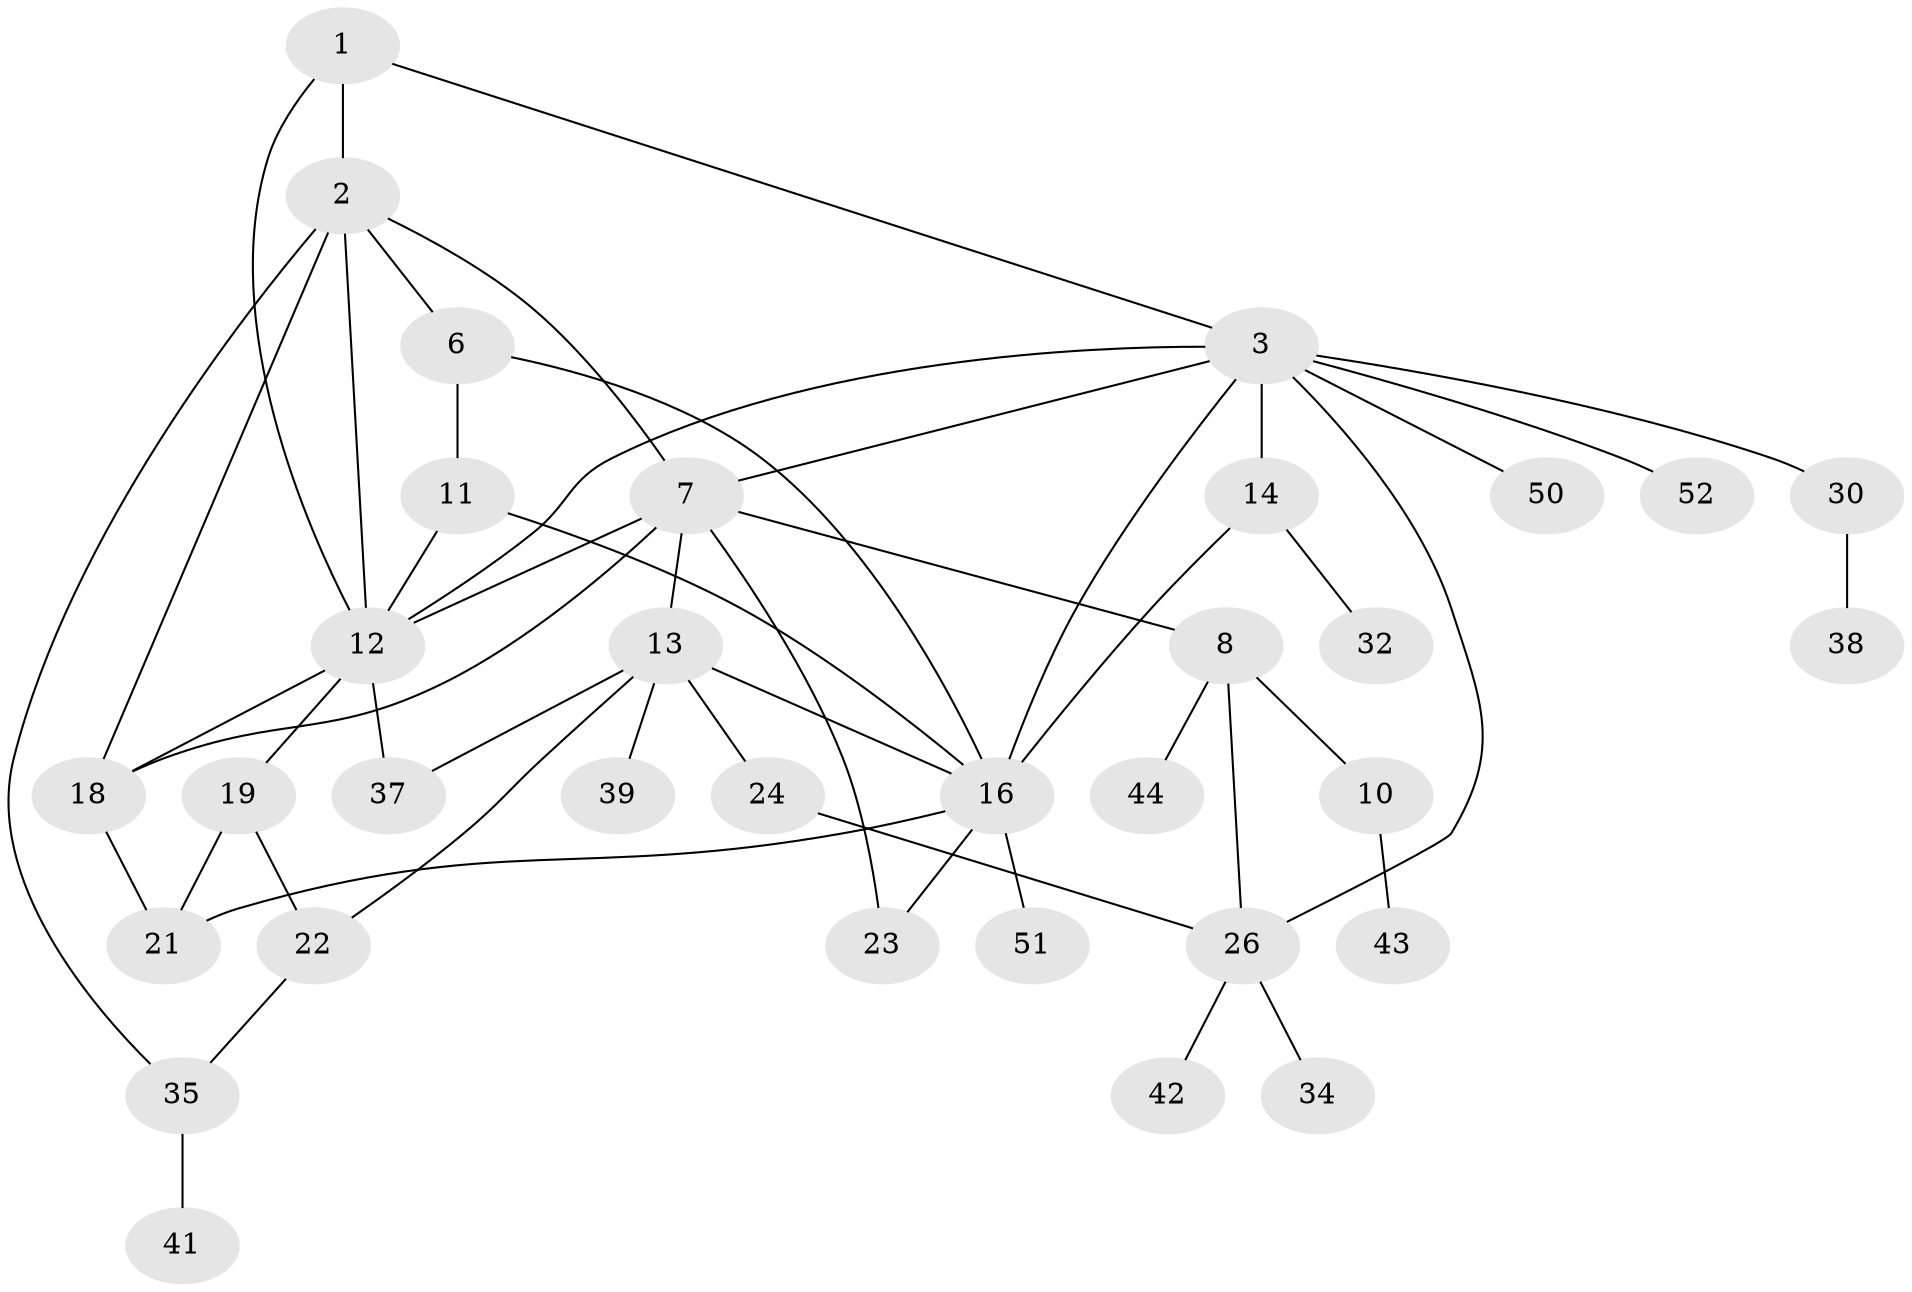 // original degree distribution, {4: 0.10909090909090909, 5: 0.05454545454545454, 7: 0.05454545454545454, 3: 0.2, 2: 0.2909090909090909, 1: 0.2727272727272727, 8: 0.01818181818181818}
// Generated by graph-tools (version 1.1) at 2025/17/03/04/25 18:17:05]
// undirected, 33 vertices, 51 edges
graph export_dot {
graph [start="1"]
  node [color=gray90,style=filled];
  1 [super="+15"];
  2 [super="+5"];
  3 [super="+9+4+20"];
  6 [super="+36"];
  7 [super="+27+40"];
  8;
  10;
  11 [super="+46"];
  12 [super="+53+49+17"];
  13 [super="+33"];
  14;
  16 [super="+29"];
  18 [super="+45"];
  19;
  21;
  22 [super="+47"];
  23 [super="+48"];
  24 [super="+31"];
  26;
  30;
  32;
  34 [super="+54"];
  35;
  37;
  38;
  39;
  41;
  42;
  43 [super="+55"];
  44;
  50;
  51;
  52;
  1 -- 2;
  1 -- 3;
  1 -- 12;
  2 -- 6;
  2 -- 35;
  2 -- 12;
  2 -- 7;
  2 -- 18;
  3 -- 50;
  3 -- 52;
  3 -- 16;
  3 -- 12;
  3 -- 14;
  3 -- 30;
  3 -- 26;
  3 -- 7;
  6 -- 11;
  6 -- 16;
  7 -- 8;
  7 -- 13;
  7 -- 23;
  7 -- 18;
  7 -- 12;
  8 -- 10;
  8 -- 26;
  8 -- 44;
  10 -- 43;
  11 -- 12;
  11 -- 16;
  12 -- 18;
  12 -- 37;
  12 -- 19;
  13 -- 24;
  13 -- 16;
  13 -- 22;
  13 -- 37;
  13 -- 39;
  14 -- 16;
  14 -- 32;
  16 -- 21;
  16 -- 23;
  16 -- 51;
  18 -- 21;
  19 -- 22;
  19 -- 21;
  22 -- 35;
  24 -- 26;
  26 -- 34;
  26 -- 42;
  30 -- 38;
  35 -- 41;
}
